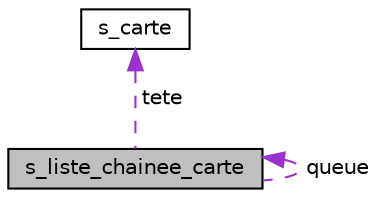 digraph "s_liste_chainee_carte"
{
 // LATEX_PDF_SIZE
  edge [fontname="Helvetica",fontsize="10",labelfontname="Helvetica",labelfontsize="10"];
  node [fontname="Helvetica",fontsize="10",shape=record];
  Node1 [label="s_liste_chainee_carte",height=0.2,width=0.4,color="black", fillcolor="grey75", style="filled", fontcolor="black",tooltip=" "];
  Node2 -> Node1 [dir="back",color="darkorchid3",fontsize="10",style="dashed",label=" tete" ];
  Node2 [label="s_carte",height=0.2,width=0.4,color="black", fillcolor="white", style="filled",URL="$structs__carte.html",tooltip="Structure représentant une carte."];
  Node1 -> Node1 [dir="back",color="darkorchid3",fontsize="10",style="dashed",label=" queue" ];
}
